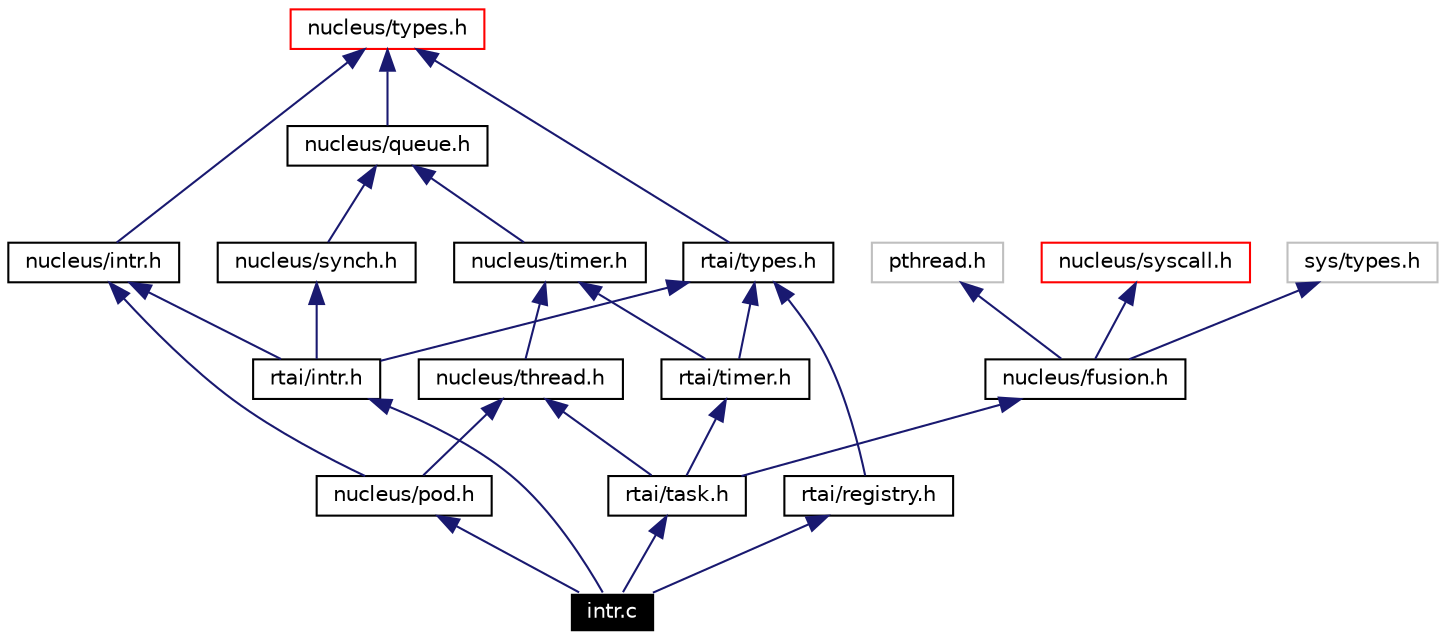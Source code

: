 digraph G
{
  edge [fontname="Helvetica",fontsize=10,labelfontname="Helvetica",labelfontsize=10];
  node [fontname="Helvetica",fontsize=10,shape=record];
  Node1 [label="intr.c",height=0.2,width=0.4,color="white", fillcolor="black", style="filled" fontcolor="white"];
  Node2 -> Node1 [dir=back,color="midnightblue",fontsize=10,style="solid",fontname="Helvetica"];
  Node2 [label="nucleus/pod.h",height=0.2,width=0.4,color="black",URL="$pod_8h.html"];
  Node3 -> Node2 [dir=back,color="midnightblue",fontsize=10,style="solid",fontname="Helvetica"];
  Node3 [label="nucleus/thread.h",height=0.2,width=0.4,color="black",URL="$thread_8h-source.html"];
  Node4 -> Node3 [dir=back,color="midnightblue",fontsize=10,style="solid",fontname="Helvetica"];
  Node4 [label="nucleus/timer.h",height=0.2,width=0.4,color="black",URL="$include_2nucleus_2timer_8h-source.html"];
  Node5 -> Node4 [dir=back,color="midnightblue",fontsize=10,style="solid",fontname="Helvetica"];
  Node5 [label="nucleus/queue.h",height=0.2,width=0.4,color="black",URL="$include_2nucleus_2queue_8h-source.html"];
  Node6 -> Node5 [dir=back,color="midnightblue",fontsize=10,style="solid",fontname="Helvetica"];
  Node6 [label="nucleus/types.h",height=0.2,width=0.4,color="red",URL="$include_2nucleus_2types_8h-source.html"];
  Node7 -> Node2 [dir=back,color="midnightblue",fontsize=10,style="solid",fontname="Helvetica"];
  Node7 [label="nucleus/intr.h",height=0.2,width=0.4,color="black",URL="$include_2nucleus_2intr_8h-source.html"];
  Node6 -> Node7 [dir=back,color="midnightblue",fontsize=10,style="solid",fontname="Helvetica"];
  Node8 -> Node1 [dir=back,color="midnightblue",fontsize=10,style="solid",fontname="Helvetica"];
  Node8 [label="rtai/task.h",height=0.2,width=0.4,color="black",URL="$task_8h.html"];
  Node9 -> Node8 [dir=back,color="midnightblue",fontsize=10,style="solid",fontname="Helvetica"];
  Node9 [label="nucleus/fusion.h",height=0.2,width=0.4,color="black",URL="$fusion_8h-source.html"];
  Node10 -> Node9 [dir=back,color="midnightblue",fontsize=10,style="solid",fontname="Helvetica"];
  Node10 [label="nucleus/syscall.h",height=0.2,width=0.4,color="red",URL="$include_2nucleus_2syscall_8h-source.html"];
  Node11 -> Node9 [dir=back,color="midnightblue",fontsize=10,style="solid",fontname="Helvetica"];
  Node11 [label="sys/types.h",height=0.2,width=0.4,color="grey75"];
  Node12 -> Node9 [dir=back,color="midnightblue",fontsize=10,style="solid",fontname="Helvetica"];
  Node12 [label="pthread.h",height=0.2,width=0.4,color="grey75"];
  Node3 -> Node8 [dir=back,color="midnightblue",fontsize=10,style="solid",fontname="Helvetica"];
  Node13 -> Node8 [dir=back,color="midnightblue",fontsize=10,style="solid",fontname="Helvetica"];
  Node13 [label="rtai/timer.h",height=0.2,width=0.4,color="black",URL="$skins_2rtai_2timer_8h.html"];
  Node4 -> Node13 [dir=back,color="midnightblue",fontsize=10,style="solid",fontname="Helvetica"];
  Node14 -> Node13 [dir=back,color="midnightblue",fontsize=10,style="solid",fontname="Helvetica"];
  Node14 [label="rtai/types.h",height=0.2,width=0.4,color="black",URL="$skins_2rtai_2types_8h.html"];
  Node6 -> Node14 [dir=back,color="midnightblue",fontsize=10,style="solid",fontname="Helvetica"];
  Node15 -> Node1 [dir=back,color="midnightblue",fontsize=10,style="solid",fontname="Helvetica"];
  Node15 [label="rtai/registry.h",height=0.2,width=0.4,color="black",URL="$registry_8h.html"];
  Node14 -> Node15 [dir=back,color="midnightblue",fontsize=10,style="solid",fontname="Helvetica"];
  Node16 -> Node1 [dir=back,color="midnightblue",fontsize=10,style="solid",fontname="Helvetica"];
  Node16 [label="rtai/intr.h",height=0.2,width=0.4,color="black",URL="$skins_2rtai_2intr_8h.html"];
  Node17 -> Node16 [dir=back,color="midnightblue",fontsize=10,style="solid",fontname="Helvetica"];
  Node17 [label="nucleus/synch.h",height=0.2,width=0.4,color="black",URL="$synch_8h-source.html"];
  Node5 -> Node17 [dir=back,color="midnightblue",fontsize=10,style="solid",fontname="Helvetica"];
  Node7 -> Node16 [dir=back,color="midnightblue",fontsize=10,style="solid",fontname="Helvetica"];
  Node14 -> Node16 [dir=back,color="midnightblue",fontsize=10,style="solid",fontname="Helvetica"];
}
